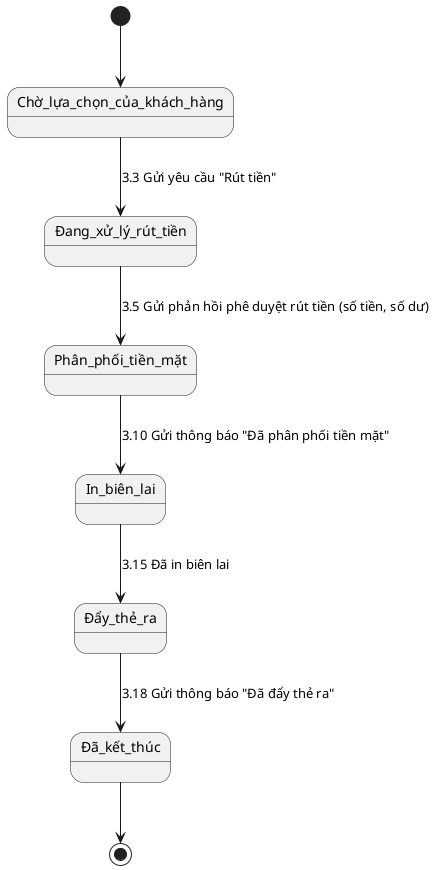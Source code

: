 @startuml

  [*] --> Chờ_lựa_chọn_của_khách_hàng
  Chờ_lựa_chọn_của_khách_hàng --> Đang_xử_lý_rút_tiền: 3.3 Gửi yêu cầu "Rút tiền"
  Đang_xử_lý_rút_tiền--> Phân_phối_tiền_mặt: 3.5 Gửi phản hồi phê duyệt rút tiền (số tiền, số dư)
  Phân_phối_tiền_mặt --> In_biên_lai: 3.10 Gửi thông báo "Đã phân phối tiền mặt"
  In_biên_lai --> Đẩy_thẻ_ra: 3.15 Đã in biên lai
  Đẩy_thẻ_ra --> Đã_kết_thúc: 3.18 Gửi thông báo "Đã đẩy thẻ ra"
  Đã_kết_thúc --> [*]

@enduml